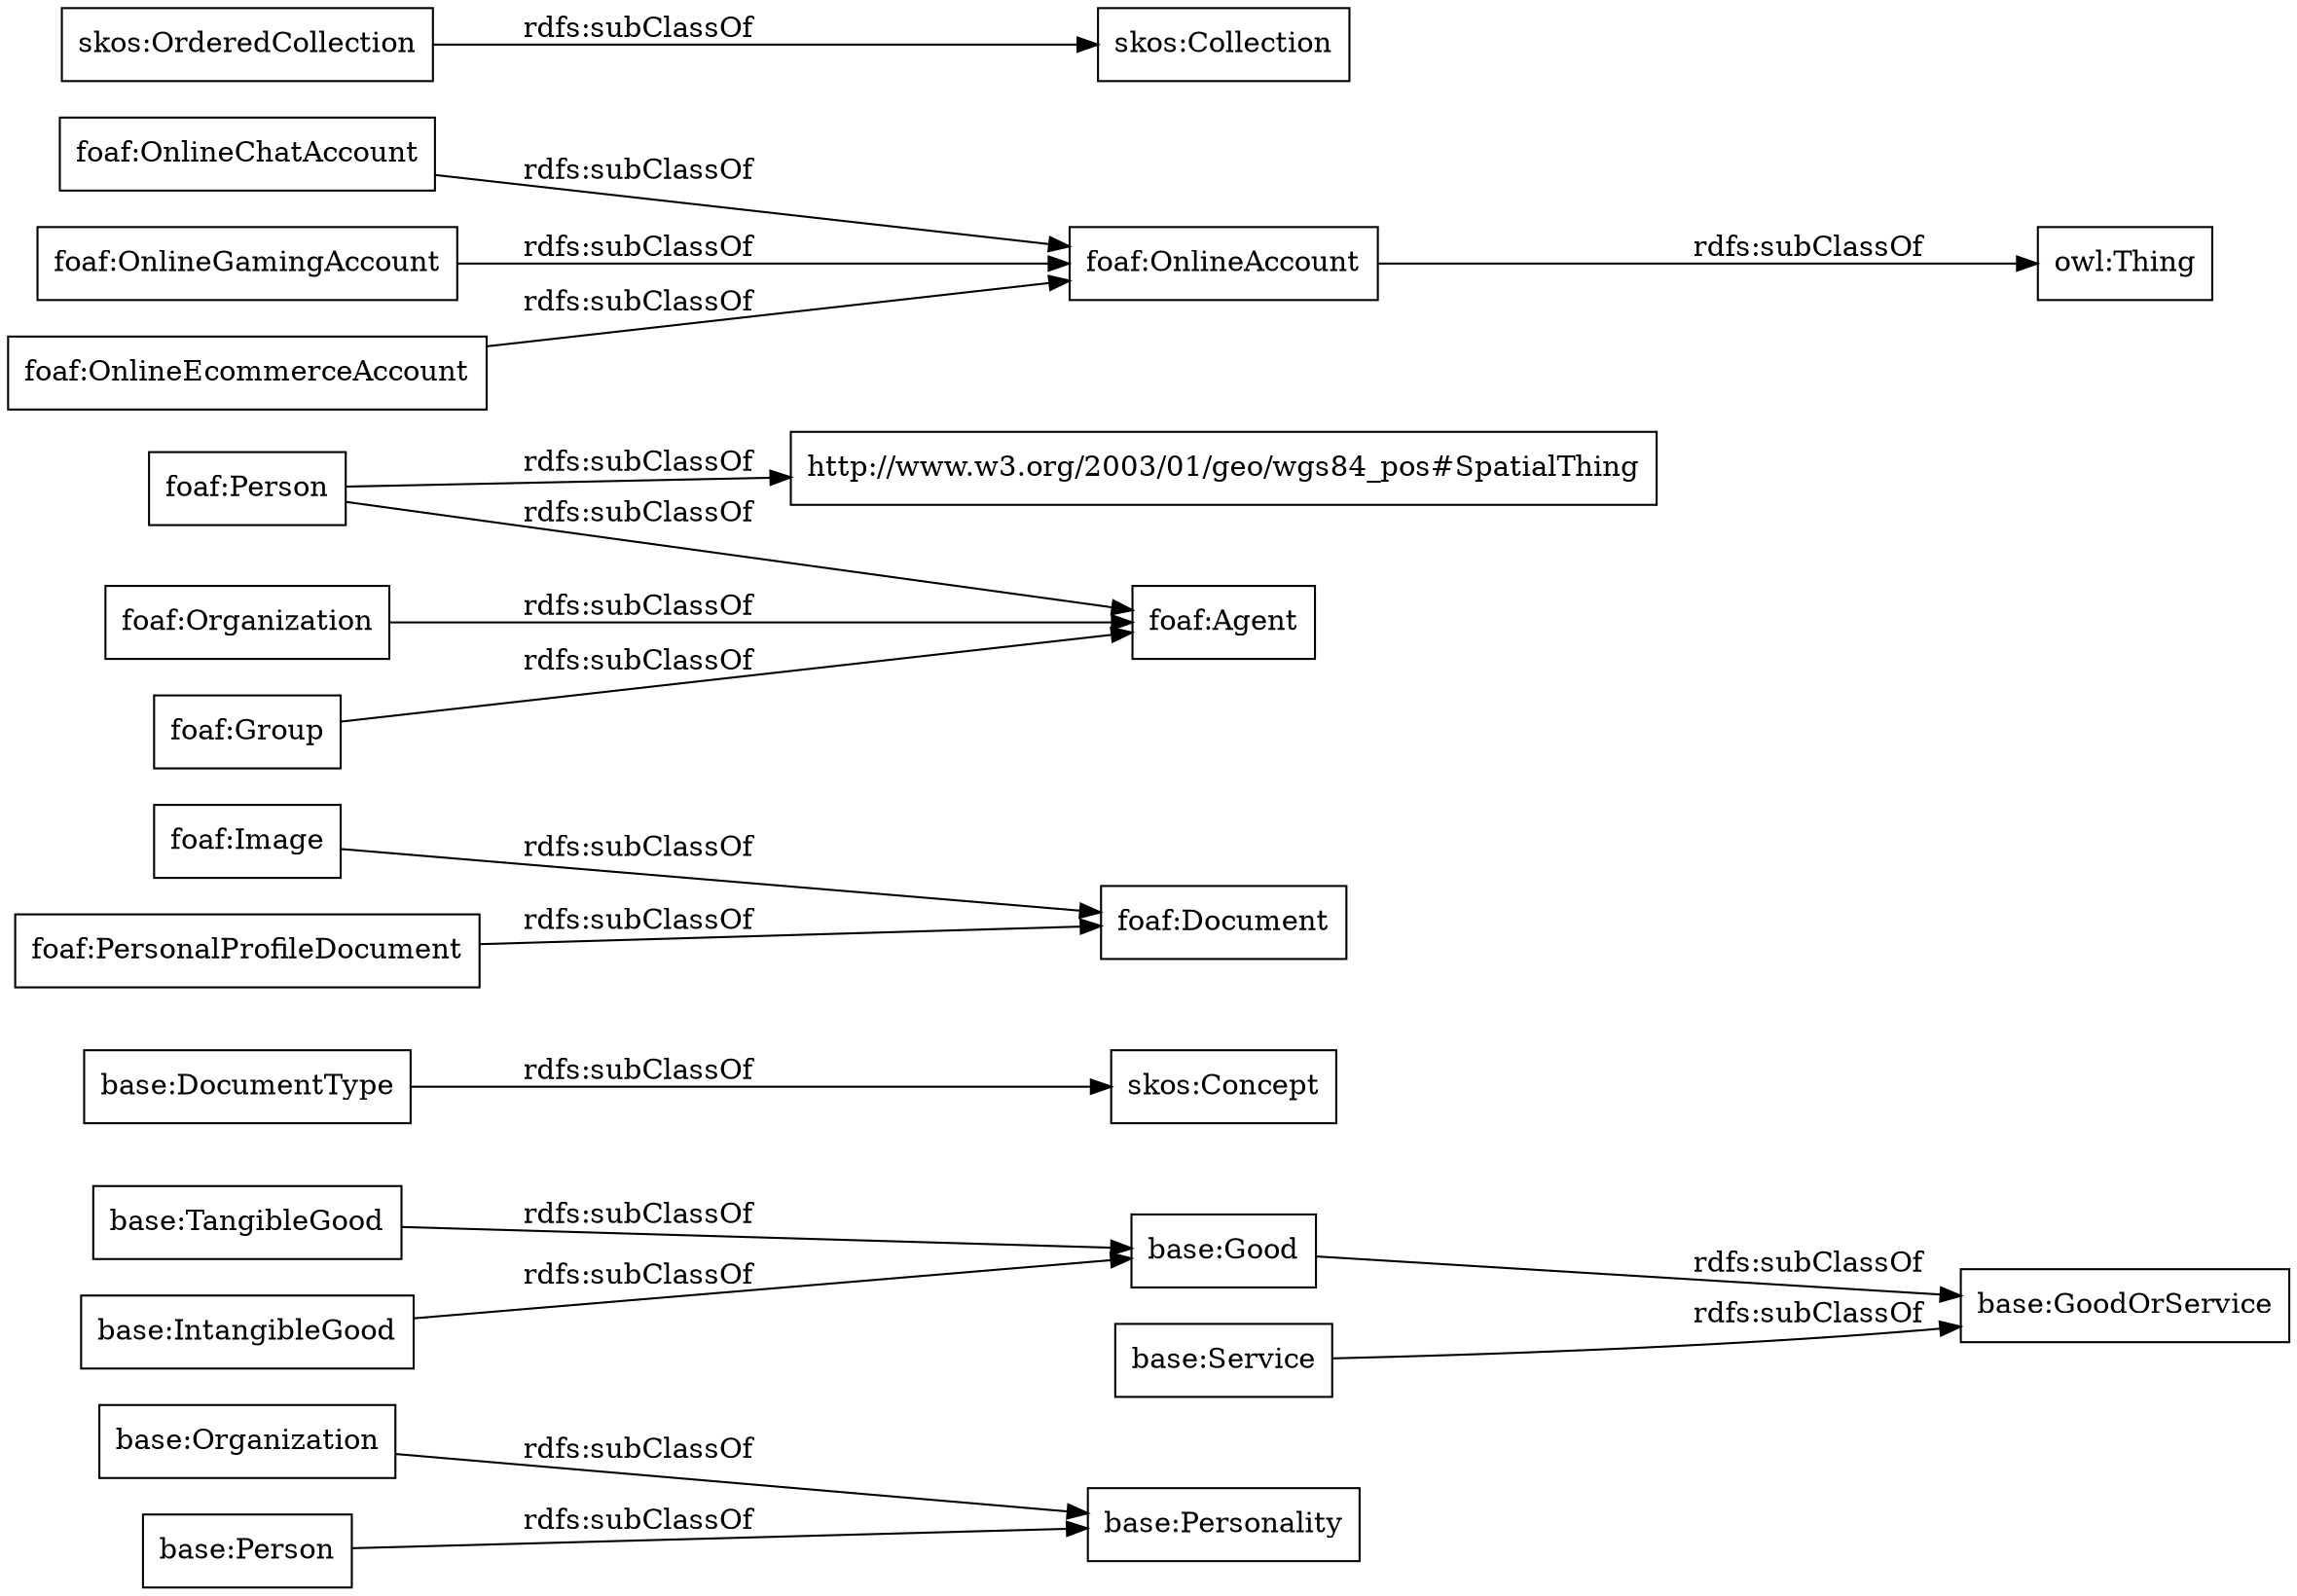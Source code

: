 digraph ar2dtool_diagram { 
rankdir=LR;
size="1000"
node [shape = rectangle, color="black"]; "base:Personality" "base:Organization" "base:TangibleGood" "base:Person" "base:Good" "base:GoodOrService" "base:DocumentType" "base:Service" "base:IntangibleGood" "foaf:Image" "foaf:Agent" "foaf:Document" "http://www.w3.org/2003/01/geo/wgs84_pos#SpatialThing" "foaf:OnlineAccount" "foaf:Person" "foaf:OnlineChatAccount" "foaf:PersonalProfileDocument" "foaf:OnlineGamingAccount" "foaf:Organization" "foaf:Group" "foaf:OnlineEcommerceAccount" "skos:OrderedCollection" "skos:Collection" "skos:Concept" ; /*classes style*/
	"base:DocumentType" -> "skos:Concept" [ label = "rdfs:subClassOf" ];
	"foaf:OnlineGamingAccount" -> "foaf:OnlineAccount" [ label = "rdfs:subClassOf" ];
	"base:Good" -> "base:GoodOrService" [ label = "rdfs:subClassOf" ];
	"foaf:PersonalProfileDocument" -> "foaf:Document" [ label = "rdfs:subClassOf" ];
	"foaf:Group" -> "foaf:Agent" [ label = "rdfs:subClassOf" ];
	"base:Organization" -> "base:Personality" [ label = "rdfs:subClassOf" ];
	"foaf:OnlineChatAccount" -> "foaf:OnlineAccount" [ label = "rdfs:subClassOf" ];
	"base:Person" -> "base:Personality" [ label = "rdfs:subClassOf" ];
	"foaf:Image" -> "foaf:Document" [ label = "rdfs:subClassOf" ];
	"foaf:Person" -> "http://www.w3.org/2003/01/geo/wgs84_pos#SpatialThing" [ label = "rdfs:subClassOf" ];
	"foaf:Person" -> "foaf:Agent" [ label = "rdfs:subClassOf" ];
	"skos:OrderedCollection" -> "skos:Collection" [ label = "rdfs:subClassOf" ];
	"base:IntangibleGood" -> "base:Good" [ label = "rdfs:subClassOf" ];
	"foaf:Organization" -> "foaf:Agent" [ label = "rdfs:subClassOf" ];
	"foaf:OnlineAccount" -> "owl:Thing" [ label = "rdfs:subClassOf" ];
	"base:Service" -> "base:GoodOrService" [ label = "rdfs:subClassOf" ];
	"base:TangibleGood" -> "base:Good" [ label = "rdfs:subClassOf" ];
	"foaf:OnlineEcommerceAccount" -> "foaf:OnlineAccount" [ label = "rdfs:subClassOf" ];

}
